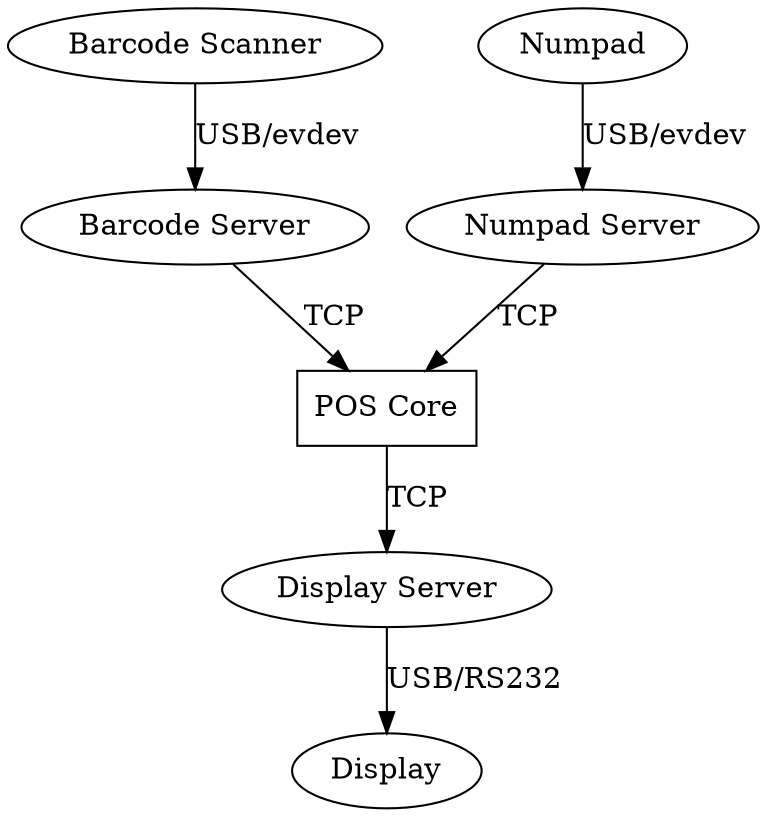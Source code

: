 digraph G {
	BC [label="Barcode Scanner"];
	Num [label="Numpad"];
	VFD [label="Display"];

	POS [label="POS Core", shape=box];
	BCD [label="Barcode Server"];
	NumD [label="Numpad Server"];
	OutD [label="Display Server"];

#	DB [label="Database Server"];

	BC -> BCD [label="USB/evdev"];
	Num -> NumD [label="USB/evdev"];

	BCD -> POS [label="TCP"];
	NumD -> POS [label="TCP"];

#	POS -> DB [label="PostgreSQL"];
	POS -> OutD [label="TCP"];
	
	OutD -> VFD [label="USB/RS232"];
}
